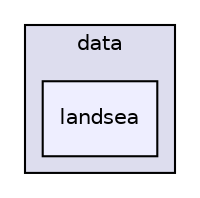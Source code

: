 digraph G {
  compound=true
  node [ fontsize="10", fontname="Helvetica"];
  edge [ labelfontsize="10", labelfontname="Helvetica"];
  subgraph clusterdir_b59ab6809c68f741f67b7ddd41c96750 {
    graph [ bgcolor="#ddddee", pencolor="black", label="data" fontname="Helvetica", fontsize="10", URL="dir_b59ab6809c68f741f67b7ddd41c96750.html"]
  dir_d9b7d11643576005550d91cdf7727df2 [shape=box, label="landsea", style="filled", fillcolor="#eeeeff", pencolor="black", URL="dir_d9b7d11643576005550d91cdf7727df2.html"];
  }
}
